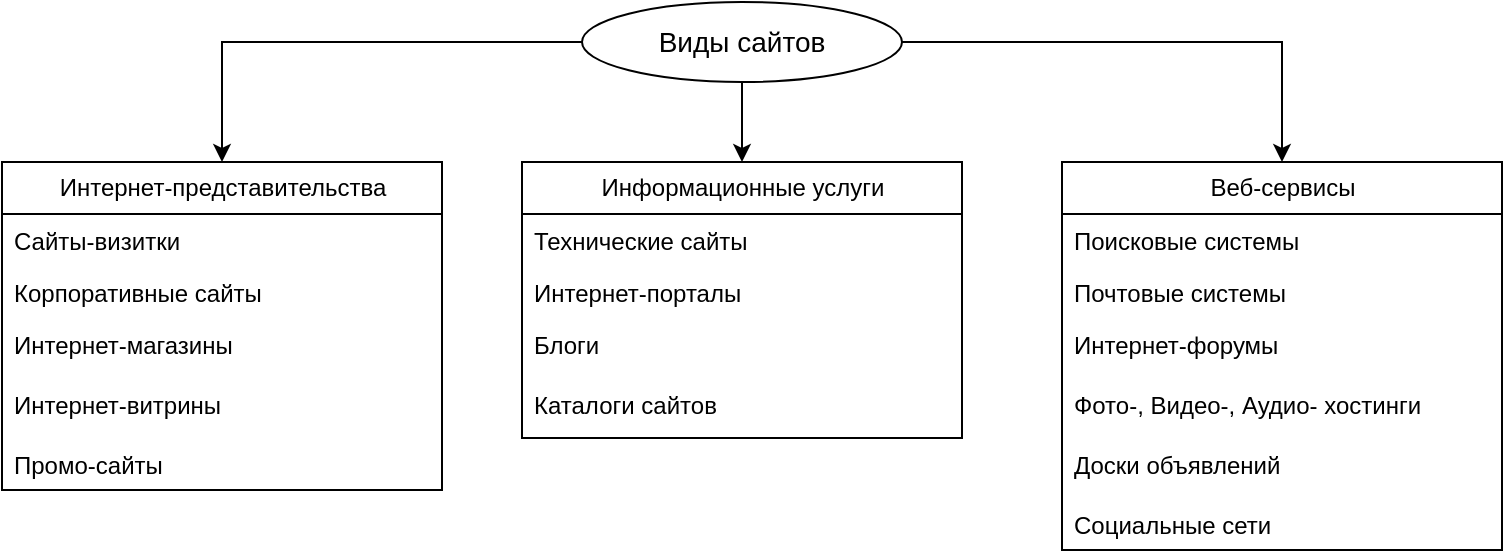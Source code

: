 <mxfile version="23.1.1" type="device">
  <diagram name="Страница — 1" id="6mJMuTty9e-OGfvDtCly">
    <mxGraphModel dx="880" dy="468" grid="0" gridSize="10" guides="1" tooltips="1" connect="1" arrows="1" fold="1" page="1" pageScale="1" pageWidth="827" pageHeight="1169" math="0" shadow="0">
      <root>
        <mxCell id="0" />
        <mxCell id="1" parent="0" />
        <mxCell id="7Ybhttfuh1sbp-EZtgcR-6" style="edgeStyle=orthogonalEdgeStyle;rounded=0;orthogonalLoop=1;jettySize=auto;html=1;entryX=0.5;entryY=0;entryDx=0;entryDy=0;fontSize=14;" edge="1" parent="1" source="7Ybhttfuh1sbp-EZtgcR-1" target="7Ybhttfuh1sbp-EZtgcR-18">
          <mxGeometry relative="1" as="geometry">
            <mxPoint x="140" y="120" as="targetPoint" />
          </mxGeometry>
        </mxCell>
        <mxCell id="7Ybhttfuh1sbp-EZtgcR-7" style="edgeStyle=orthogonalEdgeStyle;rounded=0;orthogonalLoop=1;jettySize=auto;html=1;entryX=0.5;entryY=0;entryDx=0;entryDy=0;fontSize=14;" edge="1" parent="1" source="7Ybhttfuh1sbp-EZtgcR-1" target="7Ybhttfuh1sbp-EZtgcR-39">
          <mxGeometry relative="1" as="geometry">
            <mxPoint x="675" y="120" as="targetPoint" />
          </mxGeometry>
        </mxCell>
        <mxCell id="7Ybhttfuh1sbp-EZtgcR-1" value="Виды сайтов" style="ellipse;whiteSpace=wrap;html=1;fontSize=14;" vertex="1" parent="1">
          <mxGeometry x="320" y="40" width="160" height="40" as="geometry" />
        </mxCell>
        <mxCell id="7Ybhttfuh1sbp-EZtgcR-5" value="" style="endArrow=classic;html=1;rounded=0;exitX=0.5;exitY=1;exitDx=0;exitDy=0;entryX=0.5;entryY=0;entryDx=0;entryDy=0;fontSize=14;" edge="1" parent="1" source="7Ybhttfuh1sbp-EZtgcR-1" target="7Ybhttfuh1sbp-EZtgcR-33">
          <mxGeometry width="50" height="50" relative="1" as="geometry">
            <mxPoint x="390" y="270" as="sourcePoint" />
            <mxPoint x="400" y="120" as="targetPoint" />
          </mxGeometry>
        </mxCell>
        <mxCell id="7Ybhttfuh1sbp-EZtgcR-18" value="Интернет-представительства" style="swimlane;fontStyle=0;childLayout=stackLayout;horizontal=1;startSize=26;fillColor=none;horizontalStack=0;resizeParent=1;resizeParentMax=0;resizeLast=0;collapsible=1;marginBottom=0;html=1;" vertex="1" parent="1">
          <mxGeometry x="30" y="120" width="220" height="164" as="geometry" />
        </mxCell>
        <mxCell id="7Ybhttfuh1sbp-EZtgcR-19" value="Сайты-визитки" style="text;strokeColor=none;fillColor=none;align=left;verticalAlign=top;spacingLeft=4;spacingRight=4;overflow=hidden;rotatable=0;points=[[0,0.5],[1,0.5]];portConstraint=eastwest;whiteSpace=wrap;html=1;" vertex="1" parent="7Ybhttfuh1sbp-EZtgcR-18">
          <mxGeometry y="26" width="220" height="26" as="geometry" />
        </mxCell>
        <mxCell id="7Ybhttfuh1sbp-EZtgcR-20" value="Корпоративные сайты" style="text;strokeColor=none;fillColor=none;align=left;verticalAlign=top;spacingLeft=4;spacingRight=4;overflow=hidden;rotatable=0;points=[[0,0.5],[1,0.5]];portConstraint=eastwest;whiteSpace=wrap;html=1;" vertex="1" parent="7Ybhttfuh1sbp-EZtgcR-18">
          <mxGeometry y="52" width="220" height="26" as="geometry" />
        </mxCell>
        <mxCell id="7Ybhttfuh1sbp-EZtgcR-26" value="Интернет-магазины" style="text;strokeColor=none;fillColor=none;spacingLeft=4;spacingRight=4;overflow=hidden;rotatable=0;points=[[0,0.5],[1,0.5]];portConstraint=eastwest;fontSize=12;whiteSpace=wrap;html=1;" vertex="1" parent="7Ybhttfuh1sbp-EZtgcR-18">
          <mxGeometry y="78" width="220" height="30" as="geometry" />
        </mxCell>
        <mxCell id="7Ybhttfuh1sbp-EZtgcR-25" value="Интернет-витрины" style="text;strokeColor=none;fillColor=none;spacingLeft=4;spacingRight=4;overflow=hidden;rotatable=0;points=[[0,0.5],[1,0.5]];portConstraint=eastwest;fontSize=12;whiteSpace=wrap;html=1;" vertex="1" parent="7Ybhttfuh1sbp-EZtgcR-18">
          <mxGeometry y="108" width="220" height="30" as="geometry" />
        </mxCell>
        <mxCell id="7Ybhttfuh1sbp-EZtgcR-21" value="Промо-сайты" style="text;strokeColor=none;fillColor=none;align=left;verticalAlign=top;spacingLeft=4;spacingRight=4;overflow=hidden;rotatable=0;points=[[0,0.5],[1,0.5]];portConstraint=eastwest;whiteSpace=wrap;html=1;" vertex="1" parent="7Ybhttfuh1sbp-EZtgcR-18">
          <mxGeometry y="138" width="220" height="26" as="geometry" />
        </mxCell>
        <mxCell id="7Ybhttfuh1sbp-EZtgcR-33" value="Информационные услуги" style="swimlane;fontStyle=0;childLayout=stackLayout;horizontal=1;startSize=26;fillColor=none;horizontalStack=0;resizeParent=1;resizeParentMax=0;resizeLast=0;collapsible=1;marginBottom=0;html=1;" vertex="1" parent="1">
          <mxGeometry x="290" y="120" width="220" height="138" as="geometry" />
        </mxCell>
        <mxCell id="7Ybhttfuh1sbp-EZtgcR-34" value="Технические сайты" style="text;strokeColor=none;fillColor=none;align=left;verticalAlign=top;spacingLeft=4;spacingRight=4;overflow=hidden;rotatable=0;points=[[0,0.5],[1,0.5]];portConstraint=eastwest;whiteSpace=wrap;html=1;" vertex="1" parent="7Ybhttfuh1sbp-EZtgcR-33">
          <mxGeometry y="26" width="220" height="26" as="geometry" />
        </mxCell>
        <mxCell id="7Ybhttfuh1sbp-EZtgcR-35" value="Интернет-порталы" style="text;strokeColor=none;fillColor=none;align=left;verticalAlign=top;spacingLeft=4;spacingRight=4;overflow=hidden;rotatable=0;points=[[0,0.5],[1,0.5]];portConstraint=eastwest;whiteSpace=wrap;html=1;" vertex="1" parent="7Ybhttfuh1sbp-EZtgcR-33">
          <mxGeometry y="52" width="220" height="26" as="geometry" />
        </mxCell>
        <mxCell id="7Ybhttfuh1sbp-EZtgcR-36" value="Блоги" style="text;strokeColor=none;fillColor=none;spacingLeft=4;spacingRight=4;overflow=hidden;rotatable=0;points=[[0,0.5],[1,0.5]];portConstraint=eastwest;fontSize=12;whiteSpace=wrap;html=1;" vertex="1" parent="7Ybhttfuh1sbp-EZtgcR-33">
          <mxGeometry y="78" width="220" height="30" as="geometry" />
        </mxCell>
        <mxCell id="7Ybhttfuh1sbp-EZtgcR-37" value="Каталоги сайтов" style="text;strokeColor=none;fillColor=none;spacingLeft=4;spacingRight=4;overflow=hidden;rotatable=0;points=[[0,0.5],[1,0.5]];portConstraint=eastwest;fontSize=12;whiteSpace=wrap;html=1;" vertex="1" parent="7Ybhttfuh1sbp-EZtgcR-33">
          <mxGeometry y="108" width="220" height="30" as="geometry" />
        </mxCell>
        <mxCell id="7Ybhttfuh1sbp-EZtgcR-39" value="Веб-сервисы" style="swimlane;fontStyle=0;childLayout=stackLayout;horizontal=1;startSize=26;fillColor=none;horizontalStack=0;resizeParent=1;resizeParentMax=0;resizeLast=0;collapsible=1;marginBottom=0;html=1;" vertex="1" parent="1">
          <mxGeometry x="560" y="120" width="220" height="194" as="geometry" />
        </mxCell>
        <mxCell id="7Ybhttfuh1sbp-EZtgcR-40" value="Поисковые системы" style="text;strokeColor=none;fillColor=none;align=left;verticalAlign=top;spacingLeft=4;spacingRight=4;overflow=hidden;rotatable=0;points=[[0,0.5],[1,0.5]];portConstraint=eastwest;whiteSpace=wrap;html=1;" vertex="1" parent="7Ybhttfuh1sbp-EZtgcR-39">
          <mxGeometry y="26" width="220" height="26" as="geometry" />
        </mxCell>
        <mxCell id="7Ybhttfuh1sbp-EZtgcR-41" value="Почтовые системы" style="text;strokeColor=none;fillColor=none;align=left;verticalAlign=top;spacingLeft=4;spacingRight=4;overflow=hidden;rotatable=0;points=[[0,0.5],[1,0.5]];portConstraint=eastwest;whiteSpace=wrap;html=1;" vertex="1" parent="7Ybhttfuh1sbp-EZtgcR-39">
          <mxGeometry y="52" width="220" height="26" as="geometry" />
        </mxCell>
        <mxCell id="7Ybhttfuh1sbp-EZtgcR-42" value="Интернет-форумы" style="text;strokeColor=none;fillColor=none;spacingLeft=4;spacingRight=4;overflow=hidden;rotatable=0;points=[[0,0.5],[1,0.5]];portConstraint=eastwest;fontSize=12;whiteSpace=wrap;html=1;" vertex="1" parent="7Ybhttfuh1sbp-EZtgcR-39">
          <mxGeometry y="78" width="220" height="30" as="geometry" />
        </mxCell>
        <mxCell id="7Ybhttfuh1sbp-EZtgcR-46" value="Фото-, Видео-, Аудио- хостинги" style="text;strokeColor=none;fillColor=none;spacingLeft=4;spacingRight=4;overflow=hidden;rotatable=0;points=[[0,0.5],[1,0.5]];portConstraint=eastwest;fontSize=12;whiteSpace=wrap;html=1;" vertex="1" parent="7Ybhttfuh1sbp-EZtgcR-39">
          <mxGeometry y="108" width="220" height="30" as="geometry" />
        </mxCell>
        <mxCell id="7Ybhttfuh1sbp-EZtgcR-43" value="Доски объявлений" style="text;strokeColor=none;fillColor=none;spacingLeft=4;spacingRight=4;overflow=hidden;rotatable=0;points=[[0,0.5],[1,0.5]];portConstraint=eastwest;fontSize=12;whiteSpace=wrap;html=1;" vertex="1" parent="7Ybhttfuh1sbp-EZtgcR-39">
          <mxGeometry y="138" width="220" height="30" as="geometry" />
        </mxCell>
        <mxCell id="7Ybhttfuh1sbp-EZtgcR-44" value="Социальные сети" style="text;strokeColor=none;fillColor=none;align=left;verticalAlign=top;spacingLeft=4;spacingRight=4;overflow=hidden;rotatable=0;points=[[0,0.5],[1,0.5]];portConstraint=eastwest;whiteSpace=wrap;html=1;" vertex="1" parent="7Ybhttfuh1sbp-EZtgcR-39">
          <mxGeometry y="168" width="220" height="26" as="geometry" />
        </mxCell>
      </root>
    </mxGraphModel>
  </diagram>
</mxfile>
